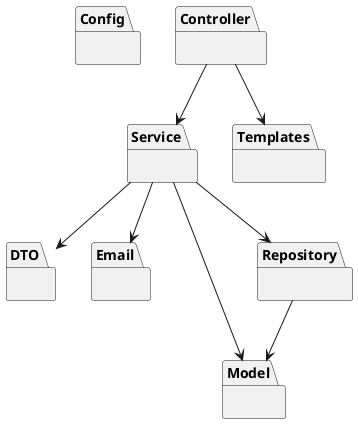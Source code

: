 @startuml
package "Config" {
}

package "Controller" {
}

package "DTO" {
}

package "Email" {
}

package "Model" {
}

package "Repository" {
}

package "Service" {
}

package "Templates" {
}

Controller --> Service
Controller --> Templates
Service --> Repository
Service --> Model
Service --> DTO
Service --> Email
Repository --> Model
@enduml